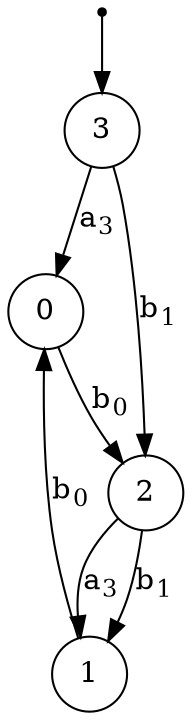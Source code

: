 digraph G {
"n0"[label= <0> shape=circle color="black" style=wedged fillcolor="white" style=filled];
"n1"[label= <1> shape=circle color="black" style=wedged fillcolor="white" style=filled];
"n2"[label= <2> shape=circle color="black" style=wedged fillcolor="white" style=filled];
"n3"[label= <3> shape=circle color="black" style=wedged fillcolor="white" style=filled];
"ArbitraryUnusedNameNoWorriesJustGrooving4"[fontSize=1 shape=point];
{"ArbitraryUnusedNameNoWorriesJustGrooving4"}->{"n3"};
{"n0"}->{"n2"}[label = <b<sub>0</sub>> color="black" arrowhead="normal" style=""];
{"n1"}->{"n0"}[label = <b<sub>0</sub>> color="black" arrowhead="normal" style=""];
{"n2"}->{"n1"}[label = <b<sub>1</sub>> color="black" arrowhead="normal" style=""];
{"n2"}->{"n1"}[label = <a<sub>3</sub>> color="black" arrowhead="normal" style=""];
{"n3"}->{"n0"}[label = <a<sub>3</sub>> color="black" arrowhead="normal" style=""];
{"n3"}->{"n2"}[label = <b<sub>1</sub>> color="black" arrowhead="normal" style=""];
}
